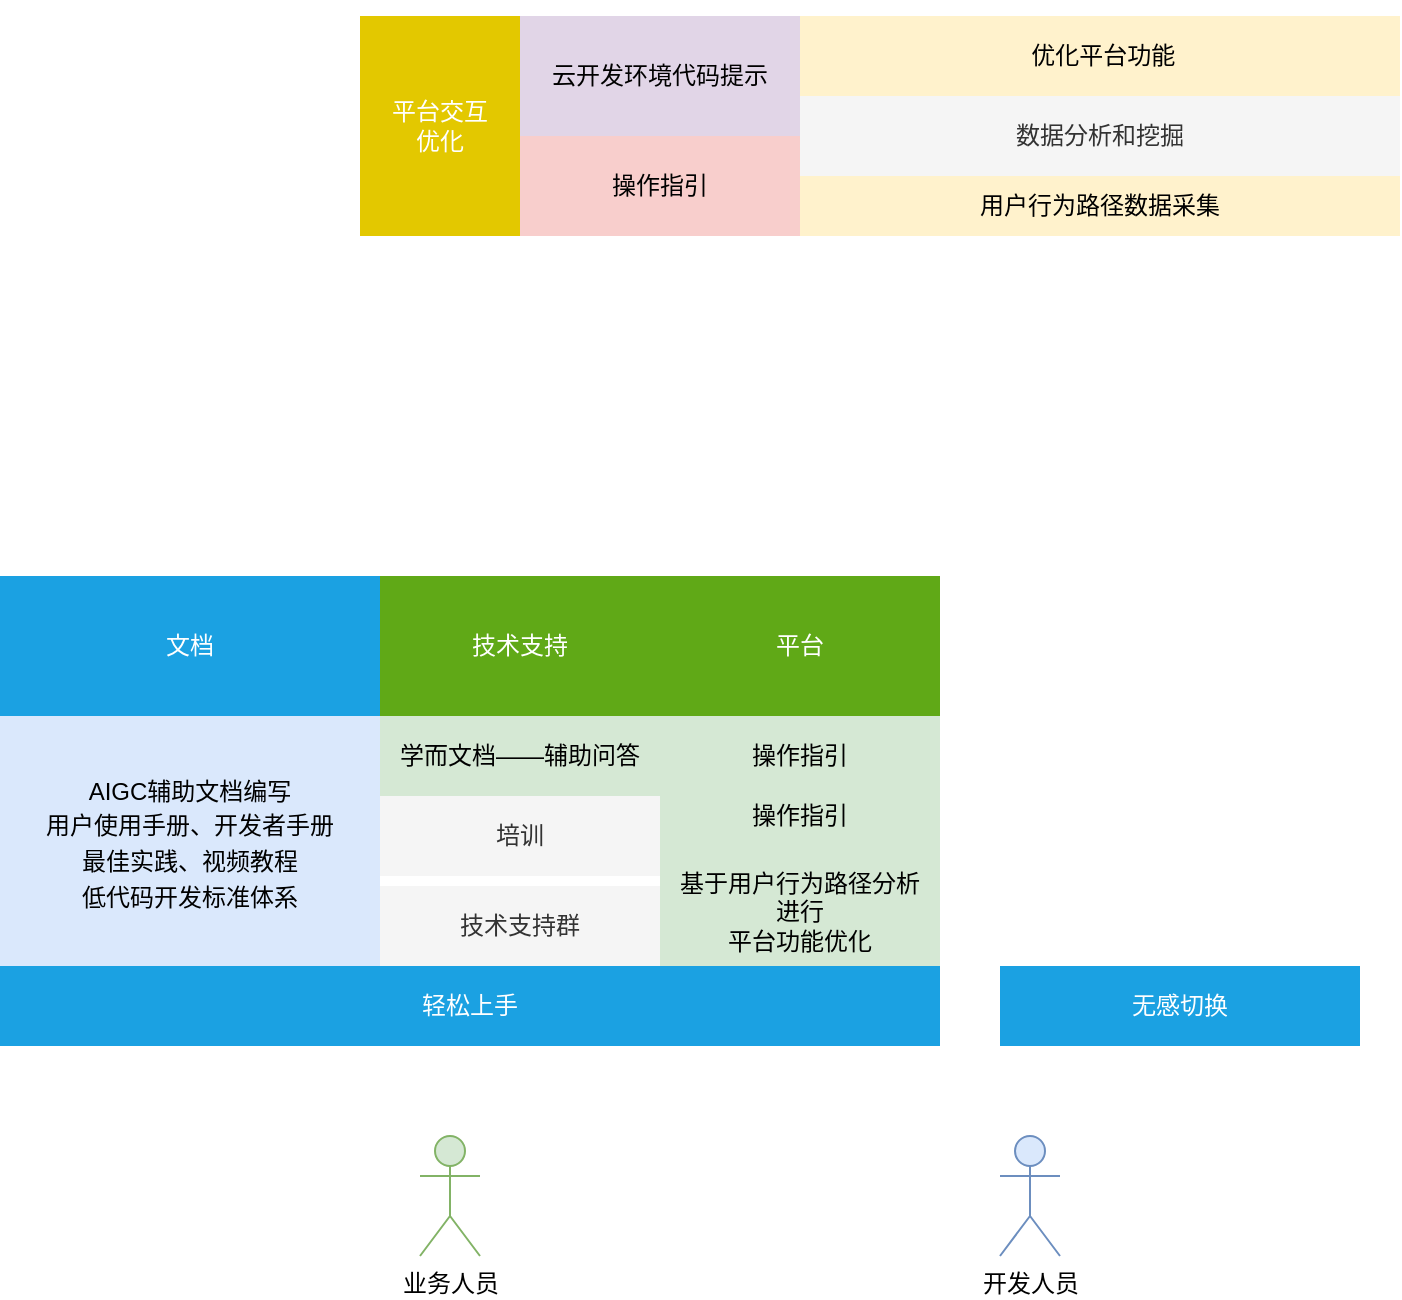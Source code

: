 <mxfile version="24.4.10" type="github">
  <diagram name="第 1 页" id="8O5h5OScacTJMluupPfA">
    <mxGraphModel dx="1434" dy="780" grid="1" gridSize="10" guides="1" tooltips="1" connect="1" arrows="1" fold="1" page="1" pageScale="1" pageWidth="827" pageHeight="1169" math="0" shadow="0">
      <root>
        <mxCell id="0" />
        <mxCell id="1" parent="0" />
        <mxCell id="eqsFsYHSdhdJB8c038Pn-1" value="文档" style="rounded=0;whiteSpace=wrap;html=1;fillColor=#1ba1e2;strokeColor=none;fontColor=#ffffff;" parent="1" vertex="1">
          <mxGeometry x="40" y="490" width="190" height="70" as="geometry" />
        </mxCell>
        <mxCell id="eqsFsYHSdhdJB8c038Pn-2" value="AIGC辅助文档编写&lt;div style=&quot;line-height: 150%;&quot;&gt;用户使用手册、开发者手册&lt;div style=&quot;line-height: 150%;&quot;&gt;最佳实践、视频教程&lt;/div&gt;&lt;div style=&quot;line-height: 150%;&quot;&gt;低代码开发标准体系&lt;/div&gt;&lt;/div&gt;" style="rounded=0;whiteSpace=wrap;html=1;fillColor=#dae8fc;strokeColor=none;" parent="1" vertex="1">
          <mxGeometry x="40" y="560" width="190" height="130" as="geometry" />
        </mxCell>
        <mxCell id="eqsFsYHSdhdJB8c038Pn-9" value="业务人员" style="shape=umlActor;verticalLabelPosition=bottom;verticalAlign=top;html=1;outlineConnect=0;fillColor=#d5e8d4;strokeColor=#82b366;" parent="1" vertex="1">
          <mxGeometry x="250" y="770" width="30" height="60" as="geometry" />
        </mxCell>
        <mxCell id="eqsFsYHSdhdJB8c038Pn-11" value="开发人员" style="shape=umlActor;verticalLabelPosition=bottom;verticalAlign=top;html=1;outlineConnect=0;fillColor=#dae8fc;strokeColor=#6c8ebf;" parent="1" vertex="1">
          <mxGeometry x="540" y="770" width="30" height="60" as="geometry" />
        </mxCell>
        <mxCell id="eqsFsYHSdhdJB8c038Pn-28" value="" style="edgeStyle=orthogonalEdgeStyle;rounded=0;orthogonalLoop=1;jettySize=auto;html=1;" parent="1" target="eqsFsYHSdhdJB8c038Pn-25" edge="1">
          <mxGeometry relative="1" as="geometry">
            <mxPoint x="260.053" y="280" as="sourcePoint" />
          </mxGeometry>
        </mxCell>
        <mxCell id="eqsFsYHSdhdJB8c038Pn-15" value="" style="rounded=0;whiteSpace=wrap;html=1;fillColor=#e1d5e7;strokeColor=none;" parent="1" vertex="1">
          <mxGeometry x="300" y="210" width="140" height="60" as="geometry" />
        </mxCell>
        <mxCell id="eqsFsYHSdhdJB8c038Pn-16" value="技术支持" style="rounded=0;whiteSpace=wrap;html=1;fillColor=#60a917;strokeColor=none;fontColor=#ffffff;" parent="1" vertex="1">
          <mxGeometry x="230" y="490" width="140" height="70" as="geometry" />
        </mxCell>
        <mxCell id="eqsFsYHSdhdJB8c038Pn-17" value="" style="rounded=0;whiteSpace=wrap;html=1;strokeColor=none;" parent="1" vertex="1">
          <mxGeometry x="300" y="360" width="440" height="80" as="geometry" />
        </mxCell>
        <mxCell id="eqsFsYHSdhdJB8c038Pn-18" value="技术支持群" style="rounded=0;whiteSpace=wrap;html=1;fillColor=#f5f5f5;fontColor=#333333;strokeColor=none;" parent="1" vertex="1">
          <mxGeometry x="230" y="645" width="140" height="40" as="geometry" />
        </mxCell>
        <mxCell id="eqsFsYHSdhdJB8c038Pn-19" value="学而文档——辅助问答" style="rounded=0;whiteSpace=wrap;html=1;fillColor=#d5e8d4;strokeColor=none;" parent="1" vertex="1">
          <mxGeometry x="230" y="560" width="140" height="40" as="geometry" />
        </mxCell>
        <mxCell id="eqsFsYHSdhdJB8c038Pn-25" value="&lt;font color=&quot;#ffffff&quot;&gt;平台交互&lt;/font&gt;&lt;div&gt;&lt;font color=&quot;#ffffff&quot;&gt;优化&lt;/font&gt;&lt;/div&gt;" style="rounded=0;whiteSpace=wrap;html=1;fillColor=#e3c800;strokeColor=none;fontColor=#000000;" parent="1" vertex="1">
          <mxGeometry x="220" y="210" width="80" height="110" as="geometry" />
        </mxCell>
        <mxCell id="eqsFsYHSdhdJB8c038Pn-26" value="&amp;nbsp;优化平台功能" style="rounded=0;whiteSpace=wrap;html=1;fillColor=#fff2cc;strokeColor=none;" parent="1" vertex="1">
          <mxGeometry x="440" y="210" width="300" height="40" as="geometry" />
        </mxCell>
        <mxCell id="eqsFsYHSdhdJB8c038Pn-27" value="用户行为路径数据采集" style="rounded=0;whiteSpace=wrap;html=1;fillColor=#fff2cc;strokeColor=none;" parent="1" vertex="1">
          <mxGeometry x="440" y="290" width="300" height="30" as="geometry" />
        </mxCell>
        <mxCell id="eqsFsYHSdhdJB8c038Pn-29" value="云开发环境代码提示" style="text;html=1;align=center;verticalAlign=middle;whiteSpace=wrap;rounded=0;" parent="1" vertex="1">
          <mxGeometry x="310" y="225" width="120" height="30" as="geometry" />
        </mxCell>
        <mxCell id="eqsFsYHSdhdJB8c038Pn-30" value="数据分析和挖掘" style="rounded=0;whiteSpace=wrap;html=1;fillColor=#f5f5f5;fontColor=#333333;strokeColor=none;" parent="1" vertex="1">
          <mxGeometry x="440" y="250" width="300" height="40" as="geometry" />
        </mxCell>
        <mxCell id="u_StKlFpM14kzGRllfnP-1" value="操作指引" style="rounded=0;whiteSpace=wrap;html=1;fillColor=#f8cecc;strokeColor=none;" parent="1" vertex="1">
          <mxGeometry x="300" y="270" width="140" height="50" as="geometry" />
        </mxCell>
        <mxCell id="TV9XaEOIVPnjF7qLCq7J-1" value="轻松上手" style="rounded=0;whiteSpace=wrap;html=1;fillColor=#1ba1e2;strokeColor=none;fontColor=#ffffff;" vertex="1" parent="1">
          <mxGeometry x="40" y="685" width="470" height="40" as="geometry" />
        </mxCell>
        <mxCell id="TV9XaEOIVPnjF7qLCq7J-2" value="无感切换" style="rounded=0;whiteSpace=wrap;html=1;fillColor=#1ba1e2;strokeColor=none;fontColor=#ffffff;" vertex="1" parent="1">
          <mxGeometry x="540" y="685" width="180" height="40" as="geometry" />
        </mxCell>
        <mxCell id="TV9XaEOIVPnjF7qLCq7J-3" value="平台" style="rounded=0;whiteSpace=wrap;html=1;fillColor=#60a917;strokeColor=none;fontColor=#ffffff;" vertex="1" parent="1">
          <mxGeometry x="370" y="490" width="140" height="70" as="geometry" />
        </mxCell>
        <mxCell id="TV9XaEOIVPnjF7qLCq7J-5" value="操作指引" style="rounded=0;whiteSpace=wrap;html=1;fillColor=#d5e8d4;strokeColor=none;" vertex="1" parent="1">
          <mxGeometry x="370" y="590" width="140" height="40" as="geometry" />
        </mxCell>
        <mxCell id="TV9XaEOIVPnjF7qLCq7J-6" value="基于用户行为路径分析&lt;div&gt;进行&lt;div&gt;平台功能优化&lt;/div&gt;&lt;/div&gt;" style="rounded=0;whiteSpace=wrap;html=1;fillColor=#d5e8d4;strokeColor=none;" vertex="1" parent="1">
          <mxGeometry x="370" y="630" width="140" height="55" as="geometry" />
        </mxCell>
        <mxCell id="TV9XaEOIVPnjF7qLCq7J-7" value="培训" style="rounded=0;whiteSpace=wrap;html=1;fillColor=#f5f5f5;fontColor=#333333;strokeColor=none;" vertex="1" parent="1">
          <mxGeometry x="230" y="600" width="140" height="40" as="geometry" />
        </mxCell>
        <mxCell id="TV9XaEOIVPnjF7qLCq7J-8" value="操作指引" style="rounded=0;whiteSpace=wrap;html=1;fillColor=#d5e8d4;strokeColor=none;" vertex="1" parent="1">
          <mxGeometry x="370" y="560" width="140" height="40" as="geometry" />
        </mxCell>
      </root>
    </mxGraphModel>
  </diagram>
</mxfile>
